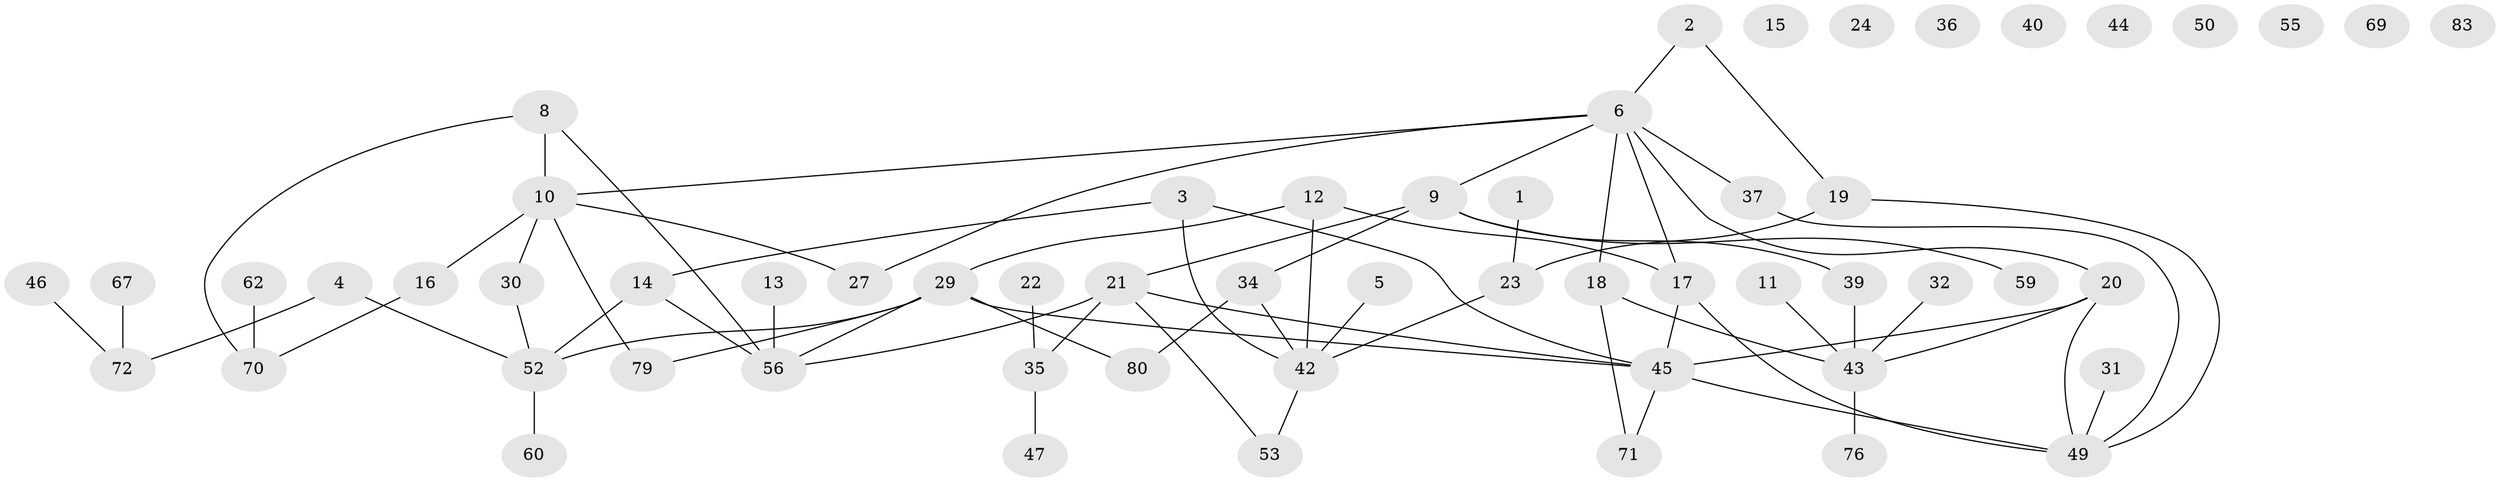 // original degree distribution, {1: 0.20481927710843373, 3: 0.21686746987951808, 2: 0.24096385542168675, 4: 0.14457831325301204, 0: 0.10843373493975904, 6: 0.024096385542168676, 5: 0.060240963855421686}
// Generated by graph-tools (version 1.1) at 2025/41/03/06/25 10:41:23]
// undirected, 58 vertices, 71 edges
graph export_dot {
graph [start="1"]
  node [color=gray90,style=filled];
  1;
  2 [super="+7"];
  3 [super="+65"];
  4;
  5;
  6 [super="+26"];
  8 [super="+38"];
  9 [super="+48"];
  10 [super="+57"];
  11;
  12 [super="+64"];
  13 [super="+41"];
  14;
  15;
  16;
  17 [super="+28"];
  18;
  19;
  20 [super="+68"];
  21 [super="+25"];
  22;
  23 [super="+73"];
  24;
  27;
  29 [super="+33"];
  30 [super="+58"];
  31;
  32;
  34 [super="+63"];
  35 [super="+74"];
  36;
  37;
  39;
  40;
  42 [super="+81"];
  43 [super="+66"];
  44;
  45 [super="+51"];
  46;
  47;
  49 [super="+54"];
  50;
  52 [super="+61"];
  53;
  55;
  56;
  59;
  60 [super="+77"];
  62;
  67;
  69;
  70 [super="+82"];
  71 [super="+75"];
  72 [super="+78"];
  76;
  79;
  80;
  83;
  1 -- 23;
  2 -- 19;
  2 -- 6;
  3 -- 14;
  3 -- 45;
  3 -- 42;
  4 -- 52;
  4 -- 72;
  5 -- 42;
  6 -- 27;
  6 -- 37;
  6 -- 18;
  6 -- 20;
  6 -- 9;
  6 -- 10;
  6 -- 17;
  8 -- 10;
  8 -- 70;
  8 -- 56;
  9 -- 21;
  9 -- 59;
  9 -- 34;
  9 -- 39;
  10 -- 27;
  10 -- 16;
  10 -- 79;
  10 -- 30 [weight=2];
  11 -- 43;
  12 -- 42;
  12 -- 17;
  12 -- 29;
  13 -- 56;
  14 -- 56;
  14 -- 52;
  16 -- 70;
  17 -- 49;
  17 -- 45;
  18 -- 71;
  18 -- 43;
  19 -- 23;
  19 -- 49;
  20 -- 49;
  20 -- 43;
  20 -- 45;
  21 -- 45;
  21 -- 56;
  21 -- 53;
  21 -- 35;
  22 -- 35;
  23 -- 42;
  29 -- 56;
  29 -- 79;
  29 -- 80;
  29 -- 45;
  29 -- 52;
  30 -- 52;
  31 -- 49;
  32 -- 43;
  34 -- 80;
  34 -- 42;
  35 -- 47;
  37 -- 49;
  39 -- 43;
  42 -- 53;
  43 -- 76;
  45 -- 71;
  45 -- 49;
  46 -- 72;
  52 -- 60 [weight=2];
  62 -- 70;
  67 -- 72;
}
